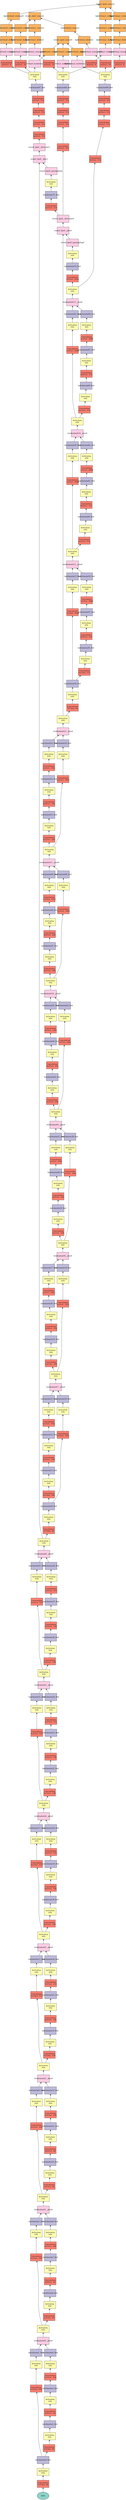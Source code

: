 digraph plot {
	data [label=data fillcolor="#8dd3c7" fixedsize=true height=0.8034 shape=oval style=filled width=1.3]
	conv0_fwd [label="Convolution\n7x7/2x2, 64" fillcolor="#fb8072" fixedsize=true height=0.8034 shape=box style=filled width=1.3]
	relu0_fwd [label="Activation\nrelu" fillcolor="#ffffb3" fixedsize=true height=0.8034 shape=box style=filled width=1.3]
	batchnorm0_fwd [label=batchnorm0_fwd fillcolor="#bebada" fixedsize=true height=0.8034 shape=box style=filled width=1.3]
	conv1_fwd [label="Convolution\n1x1/2x2, 256" fillcolor="#fb8072" fixedsize=true height=0.8034 shape=box style=filled width=1.3]
	relu1_fwd [label="Activation\nrelu" fillcolor="#ffffb3" fixedsize=true height=0.8034 shape=box style=filled width=1.3]
	batchnorm1_fwd [label=batchnorm1_fwd fillcolor="#bebada" fixedsize=true height=0.8034 shape=box style=filled width=1.3]
	conv2_fwd [label="Convolution\n1x1/2x2, 64" fillcolor="#fb8072" fixedsize=true height=0.8034 shape=box style=filled width=1.3]
	relu2_fwd [label="Activation\nrelu" fillcolor="#ffffb3" fixedsize=true height=0.8034 shape=box style=filled width=1.3]
	batchnorm2_fwd [label=batchnorm2_fwd fillcolor="#bebada" fixedsize=true height=0.8034 shape=box style=filled width=1.3]
	conv3_fwd [label="Convolution\n3x3/1x1, 64" fillcolor="#fb8072" fixedsize=true height=0.8034 shape=box style=filled width=1.3]
	relu3_fwd [label="Activation\nrelu" fillcolor="#ffffb3" fixedsize=true height=0.8034 shape=box style=filled width=1.3]
	batchnorm3_fwd [label=batchnorm3_fwd fillcolor="#bebada" fixedsize=true height=0.8034 shape=box style=filled width=1.3]
	conv4_fwd [label="Convolution\n1x1/1x1, 256" fillcolor="#fb8072" fixedsize=true height=0.8034 shape=box style=filled width=1.3]
	relu4_fwd [label="Activation\nrelu" fillcolor="#ffffb3" fixedsize=true height=0.8034 shape=box style=filled width=1.3]
	batchnorm4_fwd [label=batchnorm4_fwd fillcolor="#bebada" fixedsize=true height=0.8034 shape=box style=filled width=1.3]
	residualunit0__plus0 [label=residualunit0__plus0 fillcolor="#fccde5" fixedsize=true height=0.8034 shape=box style=filled width=1.3]
	relu5_fwd [label="Activation\nrelu" fillcolor="#ffffb3" fixedsize=true height=0.8034 shape=box style=filled width=1.3]
	conv5_fwd [label="Convolution\n1x1/1x1, 256" fillcolor="#fb8072" fixedsize=true height=0.8034 shape=box style=filled width=1.3]
	relu6_fwd [label="Activation\nrelu" fillcolor="#ffffb3" fixedsize=true height=0.8034 shape=box style=filled width=1.3]
	batchnorm5_fwd [label=batchnorm5_fwd fillcolor="#bebada" fixedsize=true height=0.8034 shape=box style=filled width=1.3]
	conv6_fwd [label="Convolution\n1x1/1x1, 64" fillcolor="#fb8072" fixedsize=true height=0.8034 shape=box style=filled width=1.3]
	relu7_fwd [label="Activation\nrelu" fillcolor="#ffffb3" fixedsize=true height=0.8034 shape=box style=filled width=1.3]
	batchnorm6_fwd [label=batchnorm6_fwd fillcolor="#bebada" fixedsize=true height=0.8034 shape=box style=filled width=1.3]
	conv7_fwd [label="Convolution\n3x3/1x1, 64" fillcolor="#fb8072" fixedsize=true height=0.8034 shape=box style=filled width=1.3]
	relu8_fwd [label="Activation\nrelu" fillcolor="#ffffb3" fixedsize=true height=0.8034 shape=box style=filled width=1.3]
	batchnorm7_fwd [label=batchnorm7_fwd fillcolor="#bebada" fixedsize=true height=0.8034 shape=box style=filled width=1.3]
	conv8_fwd [label="Convolution\n1x1/1x1, 256" fillcolor="#fb8072" fixedsize=true height=0.8034 shape=box style=filled width=1.3]
	relu9_fwd [label="Activation\nrelu" fillcolor="#ffffb3" fixedsize=true height=0.8034 shape=box style=filled width=1.3]
	batchnorm8_fwd [label=batchnorm8_fwd fillcolor="#bebada" fixedsize=true height=0.8034 shape=box style=filled width=1.3]
	residualunit1__plus0 [label=residualunit1__plus0 fillcolor="#fccde5" fixedsize=true height=0.8034 shape=box style=filled width=1.3]
	relu10_fwd [label="Activation\nrelu" fillcolor="#ffffb3" fixedsize=true height=0.8034 shape=box style=filled width=1.3]
	conv9_fwd [label="Convolution\n1x1/1x1, 256" fillcolor="#fb8072" fixedsize=true height=0.8034 shape=box style=filled width=1.3]
	relu11_fwd [label="Activation\nrelu" fillcolor="#ffffb3" fixedsize=true height=0.8034 shape=box style=filled width=1.3]
	batchnorm9_fwd [label=batchnorm9_fwd fillcolor="#bebada" fixedsize=true height=0.8034 shape=box style=filled width=1.3]
	conv10_fwd [label="Convolution\n1x1/1x1, 64" fillcolor="#fb8072" fixedsize=true height=0.8034 shape=box style=filled width=1.3]
	relu12_fwd [label="Activation\nrelu" fillcolor="#ffffb3" fixedsize=true height=0.8034 shape=box style=filled width=1.3]
	batchnorm10_fwd [label=batchnorm10_fwd fillcolor="#bebada" fixedsize=true height=0.8034 shape=box style=filled width=1.3]
	conv11_fwd [label="Convolution\n3x3/1x1, 64" fillcolor="#fb8072" fixedsize=true height=0.8034 shape=box style=filled width=1.3]
	relu13_fwd [label="Activation\nrelu" fillcolor="#ffffb3" fixedsize=true height=0.8034 shape=box style=filled width=1.3]
	batchnorm11_fwd [label=batchnorm11_fwd fillcolor="#bebada" fixedsize=true height=0.8034 shape=box style=filled width=1.3]
	conv12_fwd [label="Convolution\n1x1/1x1, 256" fillcolor="#fb8072" fixedsize=true height=0.8034 shape=box style=filled width=1.3]
	relu14_fwd [label="Activation\nrelu" fillcolor="#ffffb3" fixedsize=true height=0.8034 shape=box style=filled width=1.3]
	batchnorm12_fwd [label=batchnorm12_fwd fillcolor="#bebada" fixedsize=true height=0.8034 shape=box style=filled width=1.3]
	residualunit2__plus0 [label=residualunit2__plus0 fillcolor="#fccde5" fixedsize=true height=0.8034 shape=box style=filled width=1.3]
	relu15_fwd [label="Activation\nrelu" fillcolor="#ffffb3" fixedsize=true height=0.8034 shape=box style=filled width=1.3]
	conv13_fwd [label="Convolution\n1x1/2x2, 512" fillcolor="#fb8072" fixedsize=true height=0.8034 shape=box style=filled width=1.3]
	relu16_fwd [label="Activation\nrelu" fillcolor="#ffffb3" fixedsize=true height=0.8034 shape=box style=filled width=1.3]
	batchnorm13_fwd [label=batchnorm13_fwd fillcolor="#bebada" fixedsize=true height=0.8034 shape=box style=filled width=1.3]
	conv14_fwd [label="Convolution\n1x1/2x2, 128" fillcolor="#fb8072" fixedsize=true height=0.8034 shape=box style=filled width=1.3]
	relu17_fwd [label="Activation\nrelu" fillcolor="#ffffb3" fixedsize=true height=0.8034 shape=box style=filled width=1.3]
	batchnorm14_fwd [label=batchnorm14_fwd fillcolor="#bebada" fixedsize=true height=0.8034 shape=box style=filled width=1.3]
	conv15_fwd [label="Convolution\n3x3/1x1, 128" fillcolor="#fb8072" fixedsize=true height=0.8034 shape=box style=filled width=1.3]
	relu18_fwd [label="Activation\nrelu" fillcolor="#ffffb3" fixedsize=true height=0.8034 shape=box style=filled width=1.3]
	batchnorm15_fwd [label=batchnorm15_fwd fillcolor="#bebada" fixedsize=true height=0.8034 shape=box style=filled width=1.3]
	conv16_fwd [label="Convolution\n1x1/1x1, 512" fillcolor="#fb8072" fixedsize=true height=0.8034 shape=box style=filled width=1.3]
	relu19_fwd [label="Activation\nrelu" fillcolor="#ffffb3" fixedsize=true height=0.8034 shape=box style=filled width=1.3]
	batchnorm16_fwd [label=batchnorm16_fwd fillcolor="#bebada" fixedsize=true height=0.8034 shape=box style=filled width=1.3]
	residualunit3__plus0 [label=residualunit3__plus0 fillcolor="#fccde5" fixedsize=true height=0.8034 shape=box style=filled width=1.3]
	relu20_fwd [label="Activation\nrelu" fillcolor="#ffffb3" fixedsize=true height=0.8034 shape=box style=filled width=1.3]
	conv17_fwd [label="Convolution\n1x1/1x1, 512" fillcolor="#fb8072" fixedsize=true height=0.8034 shape=box style=filled width=1.3]
	relu21_fwd [label="Activation\nrelu" fillcolor="#ffffb3" fixedsize=true height=0.8034 shape=box style=filled width=1.3]
	batchnorm17_fwd [label=batchnorm17_fwd fillcolor="#bebada" fixedsize=true height=0.8034 shape=box style=filled width=1.3]
	conv18_fwd [label="Convolution\n1x1/1x1, 128" fillcolor="#fb8072" fixedsize=true height=0.8034 shape=box style=filled width=1.3]
	relu22_fwd [label="Activation\nrelu" fillcolor="#ffffb3" fixedsize=true height=0.8034 shape=box style=filled width=1.3]
	batchnorm18_fwd [label=batchnorm18_fwd fillcolor="#bebada" fixedsize=true height=0.8034 shape=box style=filled width=1.3]
	conv19_fwd [label="Convolution\n3x3/1x1, 128" fillcolor="#fb8072" fixedsize=true height=0.8034 shape=box style=filled width=1.3]
	relu23_fwd [label="Activation\nrelu" fillcolor="#ffffb3" fixedsize=true height=0.8034 shape=box style=filled width=1.3]
	batchnorm19_fwd [label=batchnorm19_fwd fillcolor="#bebada" fixedsize=true height=0.8034 shape=box style=filled width=1.3]
	conv20_fwd [label="Convolution\n1x1/1x1, 512" fillcolor="#fb8072" fixedsize=true height=0.8034 shape=box style=filled width=1.3]
	relu24_fwd [label="Activation\nrelu" fillcolor="#ffffb3" fixedsize=true height=0.8034 shape=box style=filled width=1.3]
	batchnorm20_fwd [label=batchnorm20_fwd fillcolor="#bebada" fixedsize=true height=0.8034 shape=box style=filled width=1.3]
	residualunit4__plus0 [label=residualunit4__plus0 fillcolor="#fccde5" fixedsize=true height=0.8034 shape=box style=filled width=1.3]
	relu25_fwd [label="Activation\nrelu" fillcolor="#ffffb3" fixedsize=true height=0.8034 shape=box style=filled width=1.3]
	conv21_fwd [label="Convolution\n1x1/1x1, 512" fillcolor="#fb8072" fixedsize=true height=0.8034 shape=box style=filled width=1.3]
	relu26_fwd [label="Activation\nrelu" fillcolor="#ffffb3" fixedsize=true height=0.8034 shape=box style=filled width=1.3]
	batchnorm21_fwd [label=batchnorm21_fwd fillcolor="#bebada" fixedsize=true height=0.8034 shape=box style=filled width=1.3]
	conv22_fwd [label="Convolution\n1x1/1x1, 128" fillcolor="#fb8072" fixedsize=true height=0.8034 shape=box style=filled width=1.3]
	relu27_fwd [label="Activation\nrelu" fillcolor="#ffffb3" fixedsize=true height=0.8034 shape=box style=filled width=1.3]
	batchnorm22_fwd [label=batchnorm22_fwd fillcolor="#bebada" fixedsize=true height=0.8034 shape=box style=filled width=1.3]
	conv23_fwd [label="Convolution\n3x3/1x1, 128" fillcolor="#fb8072" fixedsize=true height=0.8034 shape=box style=filled width=1.3]
	relu28_fwd [label="Activation\nrelu" fillcolor="#ffffb3" fixedsize=true height=0.8034 shape=box style=filled width=1.3]
	batchnorm23_fwd [label=batchnorm23_fwd fillcolor="#bebada" fixedsize=true height=0.8034 shape=box style=filled width=1.3]
	conv24_fwd [label="Convolution\n1x1/1x1, 512" fillcolor="#fb8072" fixedsize=true height=0.8034 shape=box style=filled width=1.3]
	relu29_fwd [label="Activation\nrelu" fillcolor="#ffffb3" fixedsize=true height=0.8034 shape=box style=filled width=1.3]
	batchnorm24_fwd [label=batchnorm24_fwd fillcolor="#bebada" fixedsize=true height=0.8034 shape=box style=filled width=1.3]
	residualunit5__plus0 [label=residualunit5__plus0 fillcolor="#fccde5" fixedsize=true height=0.8034 shape=box style=filled width=1.3]
	relu30_fwd [label="Activation\nrelu" fillcolor="#ffffb3" fixedsize=true height=0.8034 shape=box style=filled width=1.3]
	conv25_fwd [label="Convolution\n1x1/1x1, 512" fillcolor="#fb8072" fixedsize=true height=0.8034 shape=box style=filled width=1.3]
	relu31_fwd [label="Activation\nrelu" fillcolor="#ffffb3" fixedsize=true height=0.8034 shape=box style=filled width=1.3]
	batchnorm25_fwd [label=batchnorm25_fwd fillcolor="#bebada" fixedsize=true height=0.8034 shape=box style=filled width=1.3]
	conv26_fwd [label="Convolution\n1x1/1x1, 128" fillcolor="#fb8072" fixedsize=true height=0.8034 shape=box style=filled width=1.3]
	relu32_fwd [label="Activation\nrelu" fillcolor="#ffffb3" fixedsize=true height=0.8034 shape=box style=filled width=1.3]
	batchnorm26_fwd [label=batchnorm26_fwd fillcolor="#bebada" fixedsize=true height=0.8034 shape=box style=filled width=1.3]
	conv27_fwd [label="Convolution\n3x3/1x1, 128" fillcolor="#fb8072" fixedsize=true height=0.8034 shape=box style=filled width=1.3]
	relu33_fwd [label="Activation\nrelu" fillcolor="#ffffb3" fixedsize=true height=0.8034 shape=box style=filled width=1.3]
	batchnorm27_fwd [label=batchnorm27_fwd fillcolor="#bebada" fixedsize=true height=0.8034 shape=box style=filled width=1.3]
	conv28_fwd [label="Convolution\n1x1/1x1, 512" fillcolor="#fb8072" fixedsize=true height=0.8034 shape=box style=filled width=1.3]
	relu34_fwd [label="Activation\nrelu" fillcolor="#ffffb3" fixedsize=true height=0.8034 shape=box style=filled width=1.3]
	batchnorm28_fwd [label=batchnorm28_fwd fillcolor="#bebada" fixedsize=true height=0.8034 shape=box style=filled width=1.3]
	residualunit6__plus0 [label=residualunit6__plus0 fillcolor="#fccde5" fixedsize=true height=0.8034 shape=box style=filled width=1.3]
	relu35_fwd [label="Activation\nrelu" fillcolor="#ffffb3" fixedsize=true height=0.8034 shape=box style=filled width=1.3]
	conv29_fwd [label="Convolution\n7x7/2x2, 64" fillcolor="#fb8072" fixedsize=true height=0.8034 shape=box style=filled width=1.3]
	relu36_fwd [label="Activation\nrelu" fillcolor="#ffffb3" fixedsize=true height=0.8034 shape=box style=filled width=1.3]
	batchnorm29_fwd [label=batchnorm29_fwd fillcolor="#bebada" fixedsize=true height=0.8034 shape=box style=filled width=1.3]
	conv30_fwd [label="Convolution\n1x1/2x2, 1024" fillcolor="#fb8072" fixedsize=true height=0.8034 shape=box style=filled width=1.3]
	relu37_fwd [label="Activation\nrelu" fillcolor="#ffffb3" fixedsize=true height=0.8034 shape=box style=filled width=1.3]
	batchnorm30_fwd [label=batchnorm30_fwd fillcolor="#bebada" fixedsize=true height=0.8034 shape=box style=filled width=1.3]
	conv31_fwd [label="Convolution\n1x1/2x2, 256" fillcolor="#fb8072" fixedsize=true height=0.8034 shape=box style=filled width=1.3]
	relu38_fwd [label="Activation\nrelu" fillcolor="#ffffb3" fixedsize=true height=0.8034 shape=box style=filled width=1.3]
	batchnorm31_fwd [label=batchnorm31_fwd fillcolor="#bebada" fixedsize=true height=0.8034 shape=box style=filled width=1.3]
	conv32_fwd [label="Convolution\n3x3/1x1, 256" fillcolor="#fb8072" fixedsize=true height=0.8034 shape=box style=filled width=1.3]
	relu39_fwd [label="Activation\nrelu" fillcolor="#ffffb3" fixedsize=true height=0.8034 shape=box style=filled width=1.3]
	batchnorm32_fwd [label=batchnorm32_fwd fillcolor="#bebada" fixedsize=true height=0.8034 shape=box style=filled width=1.3]
	conv33_fwd [label="Convolution\n1x1/1x1, 1024" fillcolor="#fb8072" fixedsize=true height=0.8034 shape=box style=filled width=1.3]
	relu40_fwd [label="Activation\nrelu" fillcolor="#ffffb3" fixedsize=true height=0.8034 shape=box style=filled width=1.3]
	batchnorm33_fwd [label=batchnorm33_fwd fillcolor="#bebada" fixedsize=true height=0.8034 shape=box style=filled width=1.3]
	residualunit7__plus0 [label=residualunit7__plus0 fillcolor="#fccde5" fixedsize=true height=0.8034 shape=box style=filled width=1.3]
	relu41_fwd [label="Activation\nrelu" fillcolor="#ffffb3" fixedsize=true height=0.8034 shape=box style=filled width=1.3]
	conv34_fwd [label="Convolution\n1x1/1x1, 1024" fillcolor="#fb8072" fixedsize=true height=0.8034 shape=box style=filled width=1.3]
	relu42_fwd [label="Activation\nrelu" fillcolor="#ffffb3" fixedsize=true height=0.8034 shape=box style=filled width=1.3]
	batchnorm34_fwd [label=batchnorm34_fwd fillcolor="#bebada" fixedsize=true height=0.8034 shape=box style=filled width=1.3]
	conv35_fwd [label="Convolution\n1x1/1x1, 256" fillcolor="#fb8072" fixedsize=true height=0.8034 shape=box style=filled width=1.3]
	relu43_fwd [label="Activation\nrelu" fillcolor="#ffffb3" fixedsize=true height=0.8034 shape=box style=filled width=1.3]
	batchnorm35_fwd [label=batchnorm35_fwd fillcolor="#bebada" fixedsize=true height=0.8034 shape=box style=filled width=1.3]
	conv36_fwd [label="Convolution\n3x3/1x1, 256" fillcolor="#fb8072" fixedsize=true height=0.8034 shape=box style=filled width=1.3]
	relu44_fwd [label="Activation\nrelu" fillcolor="#ffffb3" fixedsize=true height=0.8034 shape=box style=filled width=1.3]
	batchnorm36_fwd [label=batchnorm36_fwd fillcolor="#bebada" fixedsize=true height=0.8034 shape=box style=filled width=1.3]
	conv37_fwd [label="Convolution\n1x1/1x1, 1024" fillcolor="#fb8072" fixedsize=true height=0.8034 shape=box style=filled width=1.3]
	relu45_fwd [label="Activation\nrelu" fillcolor="#ffffb3" fixedsize=true height=0.8034 shape=box style=filled width=1.3]
	batchnorm37_fwd [label=batchnorm37_fwd fillcolor="#bebada" fixedsize=true height=0.8034 shape=box style=filled width=1.3]
	residualunit8__plus0 [label=residualunit8__plus0 fillcolor="#fccde5" fixedsize=true height=0.8034 shape=box style=filled width=1.3]
	relu46_fwd [label="Activation\nrelu" fillcolor="#ffffb3" fixedsize=true height=0.8034 shape=box style=filled width=1.3]
	conv38_fwd [label="Convolution\n1x1/1x1, 1024" fillcolor="#fb8072" fixedsize=true height=0.8034 shape=box style=filled width=1.3]
	relu47_fwd [label="Activation\nrelu" fillcolor="#ffffb3" fixedsize=true height=0.8034 shape=box style=filled width=1.3]
	batchnorm38_fwd [label=batchnorm38_fwd fillcolor="#bebada" fixedsize=true height=0.8034 shape=box style=filled width=1.3]
	conv39_fwd [label="Convolution\n1x1/1x1, 256" fillcolor="#fb8072" fixedsize=true height=0.8034 shape=box style=filled width=1.3]
	relu48_fwd [label="Activation\nrelu" fillcolor="#ffffb3" fixedsize=true height=0.8034 shape=box style=filled width=1.3]
	batchnorm39_fwd [label=batchnorm39_fwd fillcolor="#bebada" fixedsize=true height=0.8034 shape=box style=filled width=1.3]
	conv40_fwd [label="Convolution\n3x3/1x1, 256" fillcolor="#fb8072" fixedsize=true height=0.8034 shape=box style=filled width=1.3]
	relu49_fwd [label="Activation\nrelu" fillcolor="#ffffb3" fixedsize=true height=0.8034 shape=box style=filled width=1.3]
	batchnorm40_fwd [label=batchnorm40_fwd fillcolor="#bebada" fixedsize=true height=0.8034 shape=box style=filled width=1.3]
	conv41_fwd [label="Convolution\n1x1/1x1, 1024" fillcolor="#fb8072" fixedsize=true height=0.8034 shape=box style=filled width=1.3]
	relu50_fwd [label="Activation\nrelu" fillcolor="#ffffb3" fixedsize=true height=0.8034 shape=box style=filled width=1.3]
	batchnorm41_fwd [label=batchnorm41_fwd fillcolor="#bebada" fixedsize=true height=0.8034 shape=box style=filled width=1.3]
	residualunit9__plus0 [label=residualunit9__plus0 fillcolor="#fccde5" fixedsize=true height=0.8034 shape=box style=filled width=1.3]
	relu51_fwd [label="Activation\nrelu" fillcolor="#ffffb3" fixedsize=true height=0.8034 shape=box style=filled width=1.3]
	conv42_fwd [label="Convolution\n1x1/1x1, 1024" fillcolor="#fb8072" fixedsize=true height=0.8034 shape=box style=filled width=1.3]
	relu52_fwd [label="Activation\nrelu" fillcolor="#ffffb3" fixedsize=true height=0.8034 shape=box style=filled width=1.3]
	batchnorm42_fwd [label=batchnorm42_fwd fillcolor="#bebada" fixedsize=true height=0.8034 shape=box style=filled width=1.3]
	conv43_fwd [label="Convolution\n1x1/1x1, 256" fillcolor="#fb8072" fixedsize=true height=0.8034 shape=box style=filled width=1.3]
	relu53_fwd [label="Activation\nrelu" fillcolor="#ffffb3" fixedsize=true height=0.8034 shape=box style=filled width=1.3]
	batchnorm43_fwd [label=batchnorm43_fwd fillcolor="#bebada" fixedsize=true height=0.8034 shape=box style=filled width=1.3]
	conv44_fwd [label="Convolution\n3x3/1x1, 256" fillcolor="#fb8072" fixedsize=true height=0.8034 shape=box style=filled width=1.3]
	relu54_fwd [label="Activation\nrelu" fillcolor="#ffffb3" fixedsize=true height=0.8034 shape=box style=filled width=1.3]
	batchnorm44_fwd [label=batchnorm44_fwd fillcolor="#bebada" fixedsize=true height=0.8034 shape=box style=filled width=1.3]
	conv45_fwd [label="Convolution\n1x1/1x1, 1024" fillcolor="#fb8072" fixedsize=true height=0.8034 shape=box style=filled width=1.3]
	relu55_fwd [label="Activation\nrelu" fillcolor="#ffffb3" fixedsize=true height=0.8034 shape=box style=filled width=1.3]
	batchnorm45_fwd [label=batchnorm45_fwd fillcolor="#bebada" fixedsize=true height=0.8034 shape=box style=filled width=1.3]
	residualunit10__plus0 [label=residualunit10__plus0 fillcolor="#fccde5" fixedsize=true height=0.8034 shape=box style=filled width=1.3]
	relu56_fwd [label="Activation\nrelu" fillcolor="#ffffb3" fixedsize=true height=0.8034 shape=box style=filled width=1.3]
	conv46_fwd [label="Convolution\n1x1/1x1, 1024" fillcolor="#fb8072" fixedsize=true height=0.8034 shape=box style=filled width=1.3]
	relu57_fwd [label="Activation\nrelu" fillcolor="#ffffb3" fixedsize=true height=0.8034 shape=box style=filled width=1.3]
	batchnorm46_fwd [label=batchnorm46_fwd fillcolor="#bebada" fixedsize=true height=0.8034 shape=box style=filled width=1.3]
	conv47_fwd [label="Convolution\n1x1/1x1, 256" fillcolor="#fb8072" fixedsize=true height=0.8034 shape=box style=filled width=1.3]
	relu58_fwd [label="Activation\nrelu" fillcolor="#ffffb3" fixedsize=true height=0.8034 shape=box style=filled width=1.3]
	batchnorm47_fwd [label=batchnorm47_fwd fillcolor="#bebada" fixedsize=true height=0.8034 shape=box style=filled width=1.3]
	conv48_fwd [label="Convolution\n3x3/1x1, 256" fillcolor="#fb8072" fixedsize=true height=0.8034 shape=box style=filled width=1.3]
	relu59_fwd [label="Activation\nrelu" fillcolor="#ffffb3" fixedsize=true height=0.8034 shape=box style=filled width=1.3]
	batchnorm48_fwd [label=batchnorm48_fwd fillcolor="#bebada" fixedsize=true height=0.8034 shape=box style=filled width=1.3]
	conv49_fwd [label="Convolution\n1x1/1x1, 1024" fillcolor="#fb8072" fixedsize=true height=0.8034 shape=box style=filled width=1.3]
	relu60_fwd [label="Activation\nrelu" fillcolor="#ffffb3" fixedsize=true height=0.8034 shape=box style=filled width=1.3]
	batchnorm49_fwd [label=batchnorm49_fwd fillcolor="#bebada" fixedsize=true height=0.8034 shape=box style=filled width=1.3]
	residualunit11__plus0 [label=residualunit11__plus0 fillcolor="#fccde5" fixedsize=true height=0.8034 shape=box style=filled width=1.3]
	relu61_fwd [label="Activation\nrelu" fillcolor="#ffffb3" fixedsize=true height=0.8034 shape=box style=filled width=1.3]
	conv50_fwd [label="Convolution\n1x1/1x1, 1024" fillcolor="#fb8072" fixedsize=true height=0.8034 shape=box style=filled width=1.3]
	relu62_fwd [label="Activation\nrelu" fillcolor="#ffffb3" fixedsize=true height=0.8034 shape=box style=filled width=1.3]
	batchnorm50_fwd [label=batchnorm50_fwd fillcolor="#bebada" fixedsize=true height=0.8034 shape=box style=filled width=1.3]
	conv51_fwd [label="Convolution\n1x1/1x1, 256" fillcolor="#fb8072" fixedsize=true height=0.8034 shape=box style=filled width=1.3]
	relu63_fwd [label="Activation\nrelu" fillcolor="#ffffb3" fixedsize=true height=0.8034 shape=box style=filled width=1.3]
	batchnorm51_fwd [label=batchnorm51_fwd fillcolor="#bebada" fixedsize=true height=0.8034 shape=box style=filled width=1.3]
	conv52_fwd [label="Convolution\n3x3/1x1, 256" fillcolor="#fb8072" fixedsize=true height=0.8034 shape=box style=filled width=1.3]
	relu64_fwd [label="Activation\nrelu" fillcolor="#ffffb3" fixedsize=true height=0.8034 shape=box style=filled width=1.3]
	batchnorm52_fwd [label=batchnorm52_fwd fillcolor="#bebada" fixedsize=true height=0.8034 shape=box style=filled width=1.3]
	conv53_fwd [label="Convolution\n1x1/1x1, 1024" fillcolor="#fb8072" fixedsize=true height=0.8034 shape=box style=filled width=1.3]
	relu65_fwd [label="Activation\nrelu" fillcolor="#ffffb3" fixedsize=true height=0.8034 shape=box style=filled width=1.3]
	batchnorm53_fwd [label=batchnorm53_fwd fillcolor="#bebada" fixedsize=true height=0.8034 shape=box style=filled width=1.3]
	residualunit12__plus0 [label=residualunit12__plus0 fillcolor="#fccde5" fixedsize=true height=0.8034 shape=box style=filled width=1.3]
	relu66_fwd [label="Activation\nrelu" fillcolor="#ffffb3" fixedsize=true height=0.8034 shape=box style=filled width=1.3]
	conv54_fwd [label="Convolution\n7x7/2x2, 64" fillcolor="#fb8072" fixedsize=true height=0.8034 shape=box style=filled width=1.3]
	relu67_fwd [label="Activation\nrelu" fillcolor="#ffffb3" fixedsize=true height=0.8034 shape=box style=filled width=1.3]
	batchnorm54_fwd [label=batchnorm54_fwd fillcolor="#bebada" fixedsize=true height=0.8034 shape=box style=filled width=1.3]
	conv55_fwd [label="Convolution\n1x1/2x2, 2048" fillcolor="#fb8072" fixedsize=true height=0.8034 shape=box style=filled width=1.3]
	relu68_fwd [label="Activation\nrelu" fillcolor="#ffffb3" fixedsize=true height=0.8034 shape=box style=filled width=1.3]
	batchnorm55_fwd [label=batchnorm55_fwd fillcolor="#bebada" fixedsize=true height=0.8034 shape=box style=filled width=1.3]
	conv56_fwd [label="Convolution\n1x1/2x2, 512" fillcolor="#fb8072" fixedsize=true height=0.8034 shape=box style=filled width=1.3]
	relu69_fwd [label="Activation\nrelu" fillcolor="#ffffb3" fixedsize=true height=0.8034 shape=box style=filled width=1.3]
	batchnorm56_fwd [label=batchnorm56_fwd fillcolor="#bebada" fixedsize=true height=0.8034 shape=box style=filled width=1.3]
	conv57_fwd [label="Convolution\n3x3/1x1, 512" fillcolor="#fb8072" fixedsize=true height=0.8034 shape=box style=filled width=1.3]
	relu70_fwd [label="Activation\nrelu" fillcolor="#ffffb3" fixedsize=true height=0.8034 shape=box style=filled width=1.3]
	batchnorm57_fwd [label=batchnorm57_fwd fillcolor="#bebada" fixedsize=true height=0.8034 shape=box style=filled width=1.3]
	conv58_fwd [label="Convolution\n1x1/1x1, 2048" fillcolor="#fb8072" fixedsize=true height=0.8034 shape=box style=filled width=1.3]
	relu71_fwd [label="Activation\nrelu" fillcolor="#ffffb3" fixedsize=true height=0.8034 shape=box style=filled width=1.3]
	batchnorm58_fwd [label=batchnorm58_fwd fillcolor="#bebada" fixedsize=true height=0.8034 shape=box style=filled width=1.3]
	residualunit13__plus0 [label=residualunit13__plus0 fillcolor="#fccde5" fixedsize=true height=0.8034 shape=box style=filled width=1.3]
	relu72_fwd [label="Activation\nrelu" fillcolor="#ffffb3" fixedsize=true height=0.8034 shape=box style=filled width=1.3]
	conv59_fwd [label="Convolution\n1x1/1x1, 2048" fillcolor="#fb8072" fixedsize=true height=0.8034 shape=box style=filled width=1.3]
	relu73_fwd [label="Activation\nrelu" fillcolor="#ffffb3" fixedsize=true height=0.8034 shape=box style=filled width=1.3]
	batchnorm59_fwd [label=batchnorm59_fwd fillcolor="#bebada" fixedsize=true height=0.8034 shape=box style=filled width=1.3]
	conv60_fwd [label="Convolution\n1x1/1x1, 512" fillcolor="#fb8072" fixedsize=true height=0.8034 shape=box style=filled width=1.3]
	relu74_fwd [label="Activation\nrelu" fillcolor="#ffffb3" fixedsize=true height=0.8034 shape=box style=filled width=1.3]
	batchnorm60_fwd [label=batchnorm60_fwd fillcolor="#bebada" fixedsize=true height=0.8034 shape=box style=filled width=1.3]
	conv61_fwd [label="Convolution\n3x3/1x1, 512" fillcolor="#fb8072" fixedsize=true height=0.8034 shape=box style=filled width=1.3]
	relu75_fwd [label="Activation\nrelu" fillcolor="#ffffb3" fixedsize=true height=0.8034 shape=box style=filled width=1.3]
	batchnorm61_fwd [label=batchnorm61_fwd fillcolor="#bebada" fixedsize=true height=0.8034 shape=box style=filled width=1.3]
	conv62_fwd [label="Convolution\n1x1/1x1, 2048" fillcolor="#fb8072" fixedsize=true height=0.8034 shape=box style=filled width=1.3]
	relu76_fwd [label="Activation\nrelu" fillcolor="#ffffb3" fixedsize=true height=0.8034 shape=box style=filled width=1.3]
	batchnorm62_fwd [label=batchnorm62_fwd fillcolor="#bebada" fixedsize=true height=0.8034 shape=box style=filled width=1.3]
	residualunit14__plus0 [label=residualunit14__plus0 fillcolor="#fccde5" fixedsize=true height=0.8034 shape=box style=filled width=1.3]
	relu77_fwd [label="Activation\nrelu" fillcolor="#ffffb3" fixedsize=true height=0.8034 shape=box style=filled width=1.3]
	conv63_fwd [label="Convolution\n1x1/1x1, 2048" fillcolor="#fb8072" fixedsize=true height=0.8034 shape=box style=filled width=1.3]
	relu78_fwd [label="Activation\nrelu" fillcolor="#ffffb3" fixedsize=true height=0.8034 shape=box style=filled width=1.3]
	batchnorm63_fwd [label=batchnorm63_fwd fillcolor="#bebada" fixedsize=true height=0.8034 shape=box style=filled width=1.3]
	conv64_fwd [label="Convolution\n1x1/1x1, 512" fillcolor="#fb8072" fixedsize=true height=0.8034 shape=box style=filled width=1.3]
	relu79_fwd [label="Activation\nrelu" fillcolor="#ffffb3" fixedsize=true height=0.8034 shape=box style=filled width=1.3]
	batchnorm64_fwd [label=batchnorm64_fwd fillcolor="#bebada" fixedsize=true height=0.8034 shape=box style=filled width=1.3]
	conv65_fwd [label="Convolution\n3x3/1x1, 512" fillcolor="#fb8072" fixedsize=true height=0.8034 shape=box style=filled width=1.3]
	relu80_fwd [label="Activation\nrelu" fillcolor="#ffffb3" fixedsize=true height=0.8034 shape=box style=filled width=1.3]
	batchnorm65_fwd [label=batchnorm65_fwd fillcolor="#bebada" fixedsize=true height=0.8034 shape=box style=filled width=1.3]
	conv66_fwd [label="Convolution\n1x1/1x1, 2048" fillcolor="#fb8072" fixedsize=true height=0.8034 shape=box style=filled width=1.3]
	relu81_fwd [label="Activation\nrelu" fillcolor="#ffffb3" fixedsize=true height=0.8034 shape=box style=filled width=1.3]
	batchnorm66_fwd [label=batchnorm66_fwd fillcolor="#bebada" fixedsize=true height=0.8034 shape=box style=filled width=1.3]
	residualunit15__plus0 [label=residualunit15__plus0 fillcolor="#fccde5" fixedsize=true height=0.8034 shape=box style=filled width=1.3]
	relu82_fwd [label="Activation\nrelu" fillcolor="#ffffb3" fixedsize=true height=0.8034 shape=box style=filled width=1.3]
	conv85_fwd [label="Convolution\n1x1/1x1, 1024" fillcolor="#fb8072" fixedsize=true height=0.8034 shape=box style=filled width=1.3]
	batchnorm70_fwd [label=batchnorm70_fwd fillcolor="#bebada" fixedsize=true height=0.8034 shape=box style=filled width=1.3]
	relu86_fwd [label="Activation\nrelu" fillcolor="#ffffb3" fixedsize=true height=0.8034 shape=box style=filled width=1.3]
	resnet_fpn0_upsampling0 [label=resnet_fpn0_upsampling0 fillcolor="#fccde5" fixedsize=true height=0.8034 shape=box style=filled width=1.3]
	resnet_fpn0__plus0 [label=resnet_fpn0__plus0 fillcolor="#fccde5" fixedsize=true height=0.8034 shape=box style=filled width=1.3]
	resnet_fpn0__divscalar0 [label=resnet_fpn0__divscalar0 fillcolor="#fccde5" fixedsize=true height=0.8034 shape=box style=filled width=1.3]
	conv86_fwd [label="Convolution\n1x1/1x1, 512" fillcolor="#fb8072" fixedsize=true height=0.8034 shape=box style=filled width=1.3]
	batchnorm71_fwd [label=batchnorm71_fwd fillcolor="#bebada" fixedsize=true height=0.8034 shape=box style=filled width=1.3]
	relu87_fwd [label="Activation\nrelu" fillcolor="#ffffb3" fixedsize=true height=0.8034 shape=box style=filled width=1.3]
	resnet_fpn0_upsampling1 [label=resnet_fpn0_upsampling1 fillcolor="#fccde5" fixedsize=true height=0.8034 shape=box style=filled width=1.3]
	resnet_fpn0__plus1 [label=resnet_fpn0__plus1 fillcolor="#fccde5" fixedsize=true height=0.8034 shape=box style=filled width=1.3]
	resnet_fpn0__divscalar1 [label=resnet_fpn0__divscalar1 fillcolor="#fccde5" fixedsize=true height=0.8034 shape=box style=filled width=1.3]
	conv67_fwd [label="Convolution\n3x3/1x1, 512" fillcolor="#fb8072" fixedsize=true height=0.8034 shape=box style=filled width=1.3]
	conv68_fwd [label="Convolution\n1x1/1x1, 512" fillcolor="#fb8072" fixedsize=true height=0.8034 shape=box style=filled width=1.3]
	conv69_fwd [label="Convolution\n3x3/1x1, 512" fillcolor="#fb8072" fixedsize=true height=0.8034 shape=box style=filled width=1.3]
	conv70_fwd [label="Convolution\n1x1/1x1, 512" fillcolor="#fb8072" fixedsize=true height=0.8034 shape=box style=filled width=1.3]
	batchnorm67_fwd [label=batchnorm67_fwd fillcolor="#bebada" fixedsize=true height=0.8034 shape=box style=filled width=1.3]
	relu83_fwd [label="Activation\nrelu" fillcolor="#ffffb3" fixedsize=true height=0.8034 shape=box style=filled width=1.3]
	lightretina0_multiboxprior0 [label=lightretina0_multiboxprior0 fillcolor="#fccde5" fixedsize=true height=0.8034 shape=box style=filled width=1.3]
	lightretina0_concat0 [label=lightretina0_concat0 fillcolor="#fdb462" fixedsize=true height=0.8034 shape=box style=filled width=1.3]
	conv73_fwd [label="Convolution\n3x3/1x1, 512" fillcolor="#fb8072" fixedsize=true height=0.8034 shape=box style=filled width=1.3]
	conv74_fwd [label="Convolution\n1x1/1x1, 512" fillcolor="#fb8072" fixedsize=true height=0.8034 shape=box style=filled width=1.3]
	conv75_fwd [label="Convolution\n3x3/1x1, 512" fillcolor="#fb8072" fixedsize=true height=0.8034 shape=box style=filled width=1.3]
	conv76_fwd [label="Convolution\n1x1/1x1, 512" fillcolor="#fb8072" fixedsize=true height=0.8034 shape=box style=filled width=1.3]
	batchnorm68_fwd [label=batchnorm68_fwd fillcolor="#bebada" fixedsize=true height=0.8034 shape=box style=filled width=1.3]
	relu84_fwd [label="Activation\nrelu" fillcolor="#ffffb3" fixedsize=true height=0.8034 shape=box style=filled width=1.3]
	lightretina1_multiboxprior0 [label=lightretina1_multiboxprior0 fillcolor="#fccde5" fixedsize=true height=0.8034 shape=box style=filled width=1.3]
	lightretina1_concat0 [label=lightretina1_concat0 fillcolor="#fdb462" fixedsize=true height=0.8034 shape=box style=filled width=1.3]
	conv79_fwd [label="Convolution\n3x3/1x1, 512" fillcolor="#fb8072" fixedsize=true height=0.8034 shape=box style=filled width=1.3]
	conv80_fwd [label="Convolution\n1x1/1x1, 512" fillcolor="#fb8072" fixedsize=true height=0.8034 shape=box style=filled width=1.3]
	conv81_fwd [label="Convolution\n3x3/1x1, 512" fillcolor="#fb8072" fixedsize=true height=0.8034 shape=box style=filled width=1.3]
	conv82_fwd [label="Convolution\n1x1/1x1, 512" fillcolor="#fb8072" fixedsize=true height=0.8034 shape=box style=filled width=1.3]
	batchnorm69_fwd [label=batchnorm69_fwd fillcolor="#bebada" fixedsize=true height=0.8034 shape=box style=filled width=1.3]
	relu85_fwd [label="Activation\nrelu" fillcolor="#ffffb3" fixedsize=true height=0.8034 shape=box style=filled width=1.3]
	lightretina2_multiboxprior0 [label=lightretina2_multiboxprior0 fillcolor="#fccde5" fixedsize=true height=0.8034 shape=box style=filled width=1.3]
	lightretina2_concat0 [label=lightretina2_concat0 fillcolor="#fdb462" fixedsize=true height=0.8034 shape=box style=filled width=1.3]
	resnet_fpn0_concat0 [label=resnet_fpn0_concat0 fillcolor="#fdb462" fixedsize=true height=0.8034 shape=box style=filled width=1.3]
	conv71_fwd [label="Convolution\n3x3/1x1, 8" fillcolor="#fb8072" fixedsize=true height=0.8034 shape=box style=filled width=1.3]
	lightretina0_transpose0 [label=lightretina0_transpose0 fillcolor="#fccde5" fixedsize=true height=0.8034 shape=box style=filled width=1.3]
	lightretina0_flatten0 [label=lightretina0_flatten0 fillcolor="#fdb462" fixedsize=true height=0.8034 shape=box style=filled width=1.3]
	lightretina0_concat1 [label=lightretina0_concat1 fillcolor="#fdb462" fixedsize=true height=0.8034 shape=box style=filled width=1.3]
	lightretina0_reshape0 [label=lightretina0_reshape0 fillcolor="#fdb462" fixedsize=true height=0.8034 shape=box style=filled width=1.3]
	conv77_fwd [label="Convolution\n3x3/1x1, 8" fillcolor="#fb8072" fixedsize=true height=0.8034 shape=box style=filled width=1.3]
	lightretina1_transpose0 [label=lightretina1_transpose0 fillcolor="#fccde5" fixedsize=true height=0.8034 shape=box style=filled width=1.3]
	lightretina1_flatten0 [label=lightretina1_flatten0 fillcolor="#fdb462" fixedsize=true height=0.8034 shape=box style=filled width=1.3]
	lightretina1_concat1 [label=lightretina1_concat1 fillcolor="#fdb462" fixedsize=true height=0.8034 shape=box style=filled width=1.3]
	lightretina1_reshape0 [label=lightretina1_reshape0 fillcolor="#fdb462" fixedsize=true height=0.8034 shape=box style=filled width=1.3]
	conv83_fwd [label="Convolution\n3x3/1x1, 8" fillcolor="#fb8072" fixedsize=true height=0.8034 shape=box style=filled width=1.3]
	lightretina2_transpose0 [label=lightretina2_transpose0 fillcolor="#fccde5" fixedsize=true height=0.8034 shape=box style=filled width=1.3]
	lightretina2_flatten0 [label=lightretina2_flatten0 fillcolor="#fdb462" fixedsize=true height=0.8034 shape=box style=filled width=1.3]
	lightretina2_concat1 [label=lightretina2_concat1 fillcolor="#fdb462" fixedsize=true height=0.8034 shape=box style=filled width=1.3]
	lightretina2_reshape0 [label=lightretina2_reshape0 fillcolor="#fdb462" fixedsize=true height=0.8034 shape=box style=filled width=1.3]
	resnet_fpn0_concat1 [label=resnet_fpn0_concat1 fillcolor="#fdb462" fixedsize=true height=0.8034 shape=box style=filled width=1.3]
	conv72_fwd [label="Convolution\n3x3/1x1, 16" fillcolor="#fb8072" fixedsize=true height=0.8034 shape=box style=filled width=1.3]
	lightretina0_transpose1 [label=lightretina0_transpose1 fillcolor="#fccde5" fixedsize=true height=0.8034 shape=box style=filled width=1.3]
	lightretina0_flatten1 [label=lightretina0_flatten1 fillcolor="#fdb462" fixedsize=true height=0.8034 shape=box style=filled width=1.3]
	lightretina0_concat2 [label=lightretina0_concat2 fillcolor="#fdb462" fixedsize=true height=0.8034 shape=box style=filled width=1.3]
	conv78_fwd [label="Convolution\n3x3/1x1, 16" fillcolor="#fb8072" fixedsize=true height=0.8034 shape=box style=filled width=1.3]
	lightretina1_transpose1 [label=lightretina1_transpose1 fillcolor="#fccde5" fixedsize=true height=0.8034 shape=box style=filled width=1.3]
	lightretina1_flatten1 [label=lightretina1_flatten1 fillcolor="#fdb462" fixedsize=true height=0.8034 shape=box style=filled width=1.3]
	lightretina1_concat2 [label=lightretina1_concat2 fillcolor="#fdb462" fixedsize=true height=0.8034 shape=box style=filled width=1.3]
	conv84_fwd [label="Convolution\n3x3/1x1, 16" fillcolor="#fb8072" fixedsize=true height=0.8034 shape=box style=filled width=1.3]
	lightretina2_transpose1 [label=lightretina2_transpose1 fillcolor="#fccde5" fixedsize=true height=0.8034 shape=box style=filled width=1.3]
	lightretina2_flatten1 [label=lightretina2_flatten1 fillcolor="#fdb462" fixedsize=true height=0.8034 shape=box style=filled width=1.3]
	lightretina2_concat2 [label=lightretina2_concat2 fillcolor="#fdb462" fixedsize=true height=0.8034 shape=box style=filled width=1.3]
	resnet_fpn0_concat2 [label=resnet_fpn0_concat2 fillcolor="#fdb462" fixedsize=true height=0.8034 shape=box style=filled width=1.3]
	conv0_fwd -> data [arrowtail=open dir=back]
	relu0_fwd -> conv0_fwd [arrowtail=open dir=back]
	batchnorm0_fwd -> relu0_fwd [arrowtail=open dir=back]
	conv1_fwd -> batchnorm0_fwd [arrowtail=open dir=back]
	relu1_fwd -> conv1_fwd [arrowtail=open dir=back]
	batchnorm1_fwd -> relu1_fwd [arrowtail=open dir=back]
	conv2_fwd -> batchnorm0_fwd [arrowtail=open dir=back]
	relu2_fwd -> conv2_fwd [arrowtail=open dir=back]
	batchnorm2_fwd -> relu2_fwd [arrowtail=open dir=back]
	conv3_fwd -> batchnorm2_fwd [arrowtail=open dir=back]
	relu3_fwd -> conv3_fwd [arrowtail=open dir=back]
	batchnorm3_fwd -> relu3_fwd [arrowtail=open dir=back]
	conv4_fwd -> batchnorm3_fwd [arrowtail=open dir=back]
	relu4_fwd -> conv4_fwd [arrowtail=open dir=back]
	batchnorm4_fwd -> relu4_fwd [arrowtail=open dir=back]
	residualunit0__plus0 -> batchnorm1_fwd [arrowtail=open dir=back]
	residualunit0__plus0 -> batchnorm4_fwd [arrowtail=open dir=back]
	relu5_fwd -> residualunit0__plus0 [arrowtail=open dir=back]
	conv5_fwd -> relu5_fwd [arrowtail=open dir=back]
	relu6_fwd -> conv5_fwd [arrowtail=open dir=back]
	batchnorm5_fwd -> relu6_fwd [arrowtail=open dir=back]
	conv6_fwd -> relu5_fwd [arrowtail=open dir=back]
	relu7_fwd -> conv6_fwd [arrowtail=open dir=back]
	batchnorm6_fwd -> relu7_fwd [arrowtail=open dir=back]
	conv7_fwd -> batchnorm6_fwd [arrowtail=open dir=back]
	relu8_fwd -> conv7_fwd [arrowtail=open dir=back]
	batchnorm7_fwd -> relu8_fwd [arrowtail=open dir=back]
	conv8_fwd -> batchnorm7_fwd [arrowtail=open dir=back]
	relu9_fwd -> conv8_fwd [arrowtail=open dir=back]
	batchnorm8_fwd -> relu9_fwd [arrowtail=open dir=back]
	residualunit1__plus0 -> batchnorm5_fwd [arrowtail=open dir=back]
	residualunit1__plus0 -> batchnorm8_fwd [arrowtail=open dir=back]
	relu10_fwd -> residualunit1__plus0 [arrowtail=open dir=back]
	conv9_fwd -> relu10_fwd [arrowtail=open dir=back]
	relu11_fwd -> conv9_fwd [arrowtail=open dir=back]
	batchnorm9_fwd -> relu11_fwd [arrowtail=open dir=back]
	conv10_fwd -> relu10_fwd [arrowtail=open dir=back]
	relu12_fwd -> conv10_fwd [arrowtail=open dir=back]
	batchnorm10_fwd -> relu12_fwd [arrowtail=open dir=back]
	conv11_fwd -> batchnorm10_fwd [arrowtail=open dir=back]
	relu13_fwd -> conv11_fwd [arrowtail=open dir=back]
	batchnorm11_fwd -> relu13_fwd [arrowtail=open dir=back]
	conv12_fwd -> batchnorm11_fwd [arrowtail=open dir=back]
	relu14_fwd -> conv12_fwd [arrowtail=open dir=back]
	batchnorm12_fwd -> relu14_fwd [arrowtail=open dir=back]
	residualunit2__plus0 -> batchnorm9_fwd [arrowtail=open dir=back]
	residualunit2__plus0 -> batchnorm12_fwd [arrowtail=open dir=back]
	relu15_fwd -> residualunit2__plus0 [arrowtail=open dir=back]
	conv13_fwd -> relu15_fwd [arrowtail=open dir=back]
	relu16_fwd -> conv13_fwd [arrowtail=open dir=back]
	batchnorm13_fwd -> relu16_fwd [arrowtail=open dir=back]
	conv14_fwd -> relu15_fwd [arrowtail=open dir=back]
	relu17_fwd -> conv14_fwd [arrowtail=open dir=back]
	batchnorm14_fwd -> relu17_fwd [arrowtail=open dir=back]
	conv15_fwd -> batchnorm14_fwd [arrowtail=open dir=back]
	relu18_fwd -> conv15_fwd [arrowtail=open dir=back]
	batchnorm15_fwd -> relu18_fwd [arrowtail=open dir=back]
	conv16_fwd -> batchnorm15_fwd [arrowtail=open dir=back]
	relu19_fwd -> conv16_fwd [arrowtail=open dir=back]
	batchnorm16_fwd -> relu19_fwd [arrowtail=open dir=back]
	residualunit3__plus0 -> batchnorm13_fwd [arrowtail=open dir=back]
	residualunit3__plus0 -> batchnorm16_fwd [arrowtail=open dir=back]
	relu20_fwd -> residualunit3__plus0 [arrowtail=open dir=back]
	conv17_fwd -> relu20_fwd [arrowtail=open dir=back]
	relu21_fwd -> conv17_fwd [arrowtail=open dir=back]
	batchnorm17_fwd -> relu21_fwd [arrowtail=open dir=back]
	conv18_fwd -> relu20_fwd [arrowtail=open dir=back]
	relu22_fwd -> conv18_fwd [arrowtail=open dir=back]
	batchnorm18_fwd -> relu22_fwd [arrowtail=open dir=back]
	conv19_fwd -> batchnorm18_fwd [arrowtail=open dir=back]
	relu23_fwd -> conv19_fwd [arrowtail=open dir=back]
	batchnorm19_fwd -> relu23_fwd [arrowtail=open dir=back]
	conv20_fwd -> batchnorm19_fwd [arrowtail=open dir=back]
	relu24_fwd -> conv20_fwd [arrowtail=open dir=back]
	batchnorm20_fwd -> relu24_fwd [arrowtail=open dir=back]
	residualunit4__plus0 -> batchnorm17_fwd [arrowtail=open dir=back]
	residualunit4__plus0 -> batchnorm20_fwd [arrowtail=open dir=back]
	relu25_fwd -> residualunit4__plus0 [arrowtail=open dir=back]
	conv21_fwd -> relu25_fwd [arrowtail=open dir=back]
	relu26_fwd -> conv21_fwd [arrowtail=open dir=back]
	batchnorm21_fwd -> relu26_fwd [arrowtail=open dir=back]
	conv22_fwd -> relu25_fwd [arrowtail=open dir=back]
	relu27_fwd -> conv22_fwd [arrowtail=open dir=back]
	batchnorm22_fwd -> relu27_fwd [arrowtail=open dir=back]
	conv23_fwd -> batchnorm22_fwd [arrowtail=open dir=back]
	relu28_fwd -> conv23_fwd [arrowtail=open dir=back]
	batchnorm23_fwd -> relu28_fwd [arrowtail=open dir=back]
	conv24_fwd -> batchnorm23_fwd [arrowtail=open dir=back]
	relu29_fwd -> conv24_fwd [arrowtail=open dir=back]
	batchnorm24_fwd -> relu29_fwd [arrowtail=open dir=back]
	residualunit5__plus0 -> batchnorm21_fwd [arrowtail=open dir=back]
	residualunit5__plus0 -> batchnorm24_fwd [arrowtail=open dir=back]
	relu30_fwd -> residualunit5__plus0 [arrowtail=open dir=back]
	conv25_fwd -> relu30_fwd [arrowtail=open dir=back]
	relu31_fwd -> conv25_fwd [arrowtail=open dir=back]
	batchnorm25_fwd -> relu31_fwd [arrowtail=open dir=back]
	conv26_fwd -> relu30_fwd [arrowtail=open dir=back]
	relu32_fwd -> conv26_fwd [arrowtail=open dir=back]
	batchnorm26_fwd -> relu32_fwd [arrowtail=open dir=back]
	conv27_fwd -> batchnorm26_fwd [arrowtail=open dir=back]
	relu33_fwd -> conv27_fwd [arrowtail=open dir=back]
	batchnorm27_fwd -> relu33_fwd [arrowtail=open dir=back]
	conv28_fwd -> batchnorm27_fwd [arrowtail=open dir=back]
	relu34_fwd -> conv28_fwd [arrowtail=open dir=back]
	batchnorm28_fwd -> relu34_fwd [arrowtail=open dir=back]
	residualunit6__plus0 -> batchnorm25_fwd [arrowtail=open dir=back]
	residualunit6__plus0 -> batchnorm28_fwd [arrowtail=open dir=back]
	relu35_fwd -> residualunit6__plus0 [arrowtail=open dir=back]
	conv29_fwd -> relu35_fwd [arrowtail=open dir=back]
	relu36_fwd -> conv29_fwd [arrowtail=open dir=back]
	batchnorm29_fwd -> relu36_fwd [arrowtail=open dir=back]
	conv30_fwd -> batchnorm29_fwd [arrowtail=open dir=back]
	relu37_fwd -> conv30_fwd [arrowtail=open dir=back]
	batchnorm30_fwd -> relu37_fwd [arrowtail=open dir=back]
	conv31_fwd -> batchnorm29_fwd [arrowtail=open dir=back]
	relu38_fwd -> conv31_fwd [arrowtail=open dir=back]
	batchnorm31_fwd -> relu38_fwd [arrowtail=open dir=back]
	conv32_fwd -> batchnorm31_fwd [arrowtail=open dir=back]
	relu39_fwd -> conv32_fwd [arrowtail=open dir=back]
	batchnorm32_fwd -> relu39_fwd [arrowtail=open dir=back]
	conv33_fwd -> batchnorm32_fwd [arrowtail=open dir=back]
	relu40_fwd -> conv33_fwd [arrowtail=open dir=back]
	batchnorm33_fwd -> relu40_fwd [arrowtail=open dir=back]
	residualunit7__plus0 -> batchnorm30_fwd [arrowtail=open dir=back]
	residualunit7__plus0 -> batchnorm33_fwd [arrowtail=open dir=back]
	relu41_fwd -> residualunit7__plus0 [arrowtail=open dir=back]
	conv34_fwd -> relu41_fwd [arrowtail=open dir=back]
	relu42_fwd -> conv34_fwd [arrowtail=open dir=back]
	batchnorm34_fwd -> relu42_fwd [arrowtail=open dir=back]
	conv35_fwd -> relu41_fwd [arrowtail=open dir=back]
	relu43_fwd -> conv35_fwd [arrowtail=open dir=back]
	batchnorm35_fwd -> relu43_fwd [arrowtail=open dir=back]
	conv36_fwd -> batchnorm35_fwd [arrowtail=open dir=back]
	relu44_fwd -> conv36_fwd [arrowtail=open dir=back]
	batchnorm36_fwd -> relu44_fwd [arrowtail=open dir=back]
	conv37_fwd -> batchnorm36_fwd [arrowtail=open dir=back]
	relu45_fwd -> conv37_fwd [arrowtail=open dir=back]
	batchnorm37_fwd -> relu45_fwd [arrowtail=open dir=back]
	residualunit8__plus0 -> batchnorm34_fwd [arrowtail=open dir=back]
	residualunit8__plus0 -> batchnorm37_fwd [arrowtail=open dir=back]
	relu46_fwd -> residualunit8__plus0 [arrowtail=open dir=back]
	conv38_fwd -> relu46_fwd [arrowtail=open dir=back]
	relu47_fwd -> conv38_fwd [arrowtail=open dir=back]
	batchnorm38_fwd -> relu47_fwd [arrowtail=open dir=back]
	conv39_fwd -> relu46_fwd [arrowtail=open dir=back]
	relu48_fwd -> conv39_fwd [arrowtail=open dir=back]
	batchnorm39_fwd -> relu48_fwd [arrowtail=open dir=back]
	conv40_fwd -> batchnorm39_fwd [arrowtail=open dir=back]
	relu49_fwd -> conv40_fwd [arrowtail=open dir=back]
	batchnorm40_fwd -> relu49_fwd [arrowtail=open dir=back]
	conv41_fwd -> batchnorm40_fwd [arrowtail=open dir=back]
	relu50_fwd -> conv41_fwd [arrowtail=open dir=back]
	batchnorm41_fwd -> relu50_fwd [arrowtail=open dir=back]
	residualunit9__plus0 -> batchnorm38_fwd [arrowtail=open dir=back]
	residualunit9__plus0 -> batchnorm41_fwd [arrowtail=open dir=back]
	relu51_fwd -> residualunit9__plus0 [arrowtail=open dir=back]
	conv42_fwd -> relu51_fwd [arrowtail=open dir=back]
	relu52_fwd -> conv42_fwd [arrowtail=open dir=back]
	batchnorm42_fwd -> relu52_fwd [arrowtail=open dir=back]
	conv43_fwd -> relu51_fwd [arrowtail=open dir=back]
	relu53_fwd -> conv43_fwd [arrowtail=open dir=back]
	batchnorm43_fwd -> relu53_fwd [arrowtail=open dir=back]
	conv44_fwd -> batchnorm43_fwd [arrowtail=open dir=back]
	relu54_fwd -> conv44_fwd [arrowtail=open dir=back]
	batchnorm44_fwd -> relu54_fwd [arrowtail=open dir=back]
	conv45_fwd -> batchnorm44_fwd [arrowtail=open dir=back]
	relu55_fwd -> conv45_fwd [arrowtail=open dir=back]
	batchnorm45_fwd -> relu55_fwd [arrowtail=open dir=back]
	residualunit10__plus0 -> batchnorm42_fwd [arrowtail=open dir=back]
	residualunit10__plus0 -> batchnorm45_fwd [arrowtail=open dir=back]
	relu56_fwd -> residualunit10__plus0 [arrowtail=open dir=back]
	conv46_fwd -> relu56_fwd [arrowtail=open dir=back]
	relu57_fwd -> conv46_fwd [arrowtail=open dir=back]
	batchnorm46_fwd -> relu57_fwd [arrowtail=open dir=back]
	conv47_fwd -> relu56_fwd [arrowtail=open dir=back]
	relu58_fwd -> conv47_fwd [arrowtail=open dir=back]
	batchnorm47_fwd -> relu58_fwd [arrowtail=open dir=back]
	conv48_fwd -> batchnorm47_fwd [arrowtail=open dir=back]
	relu59_fwd -> conv48_fwd [arrowtail=open dir=back]
	batchnorm48_fwd -> relu59_fwd [arrowtail=open dir=back]
	conv49_fwd -> batchnorm48_fwd [arrowtail=open dir=back]
	relu60_fwd -> conv49_fwd [arrowtail=open dir=back]
	batchnorm49_fwd -> relu60_fwd [arrowtail=open dir=back]
	residualunit11__plus0 -> batchnorm46_fwd [arrowtail=open dir=back]
	residualunit11__plus0 -> batchnorm49_fwd [arrowtail=open dir=back]
	relu61_fwd -> residualunit11__plus0 [arrowtail=open dir=back]
	conv50_fwd -> relu61_fwd [arrowtail=open dir=back]
	relu62_fwd -> conv50_fwd [arrowtail=open dir=back]
	batchnorm50_fwd -> relu62_fwd [arrowtail=open dir=back]
	conv51_fwd -> relu61_fwd [arrowtail=open dir=back]
	relu63_fwd -> conv51_fwd [arrowtail=open dir=back]
	batchnorm51_fwd -> relu63_fwd [arrowtail=open dir=back]
	conv52_fwd -> batchnorm51_fwd [arrowtail=open dir=back]
	relu64_fwd -> conv52_fwd [arrowtail=open dir=back]
	batchnorm52_fwd -> relu64_fwd [arrowtail=open dir=back]
	conv53_fwd -> batchnorm52_fwd [arrowtail=open dir=back]
	relu65_fwd -> conv53_fwd [arrowtail=open dir=back]
	batchnorm53_fwd -> relu65_fwd [arrowtail=open dir=back]
	residualunit12__plus0 -> batchnorm50_fwd [arrowtail=open dir=back]
	residualunit12__plus0 -> batchnorm53_fwd [arrowtail=open dir=back]
	relu66_fwd -> residualunit12__plus0 [arrowtail=open dir=back]
	conv54_fwd -> relu66_fwd [arrowtail=open dir=back]
	relu67_fwd -> conv54_fwd [arrowtail=open dir=back]
	batchnorm54_fwd -> relu67_fwd [arrowtail=open dir=back]
	conv55_fwd -> batchnorm54_fwd [arrowtail=open dir=back]
	relu68_fwd -> conv55_fwd [arrowtail=open dir=back]
	batchnorm55_fwd -> relu68_fwd [arrowtail=open dir=back]
	conv56_fwd -> batchnorm54_fwd [arrowtail=open dir=back]
	relu69_fwd -> conv56_fwd [arrowtail=open dir=back]
	batchnorm56_fwd -> relu69_fwd [arrowtail=open dir=back]
	conv57_fwd -> batchnorm56_fwd [arrowtail=open dir=back]
	relu70_fwd -> conv57_fwd [arrowtail=open dir=back]
	batchnorm57_fwd -> relu70_fwd [arrowtail=open dir=back]
	conv58_fwd -> batchnorm57_fwd [arrowtail=open dir=back]
	relu71_fwd -> conv58_fwd [arrowtail=open dir=back]
	batchnorm58_fwd -> relu71_fwd [arrowtail=open dir=back]
	residualunit13__plus0 -> batchnorm55_fwd [arrowtail=open dir=back]
	residualunit13__plus0 -> batchnorm58_fwd [arrowtail=open dir=back]
	relu72_fwd -> residualunit13__plus0 [arrowtail=open dir=back]
	conv59_fwd -> relu72_fwd [arrowtail=open dir=back]
	relu73_fwd -> conv59_fwd [arrowtail=open dir=back]
	batchnorm59_fwd -> relu73_fwd [arrowtail=open dir=back]
	conv60_fwd -> relu72_fwd [arrowtail=open dir=back]
	relu74_fwd -> conv60_fwd [arrowtail=open dir=back]
	batchnorm60_fwd -> relu74_fwd [arrowtail=open dir=back]
	conv61_fwd -> batchnorm60_fwd [arrowtail=open dir=back]
	relu75_fwd -> conv61_fwd [arrowtail=open dir=back]
	batchnorm61_fwd -> relu75_fwd [arrowtail=open dir=back]
	conv62_fwd -> batchnorm61_fwd [arrowtail=open dir=back]
	relu76_fwd -> conv62_fwd [arrowtail=open dir=back]
	batchnorm62_fwd -> relu76_fwd [arrowtail=open dir=back]
	residualunit14__plus0 -> batchnorm59_fwd [arrowtail=open dir=back]
	residualunit14__plus0 -> batchnorm62_fwd [arrowtail=open dir=back]
	relu77_fwd -> residualunit14__plus0 [arrowtail=open dir=back]
	conv63_fwd -> relu77_fwd [arrowtail=open dir=back]
	relu78_fwd -> conv63_fwd [arrowtail=open dir=back]
	batchnorm63_fwd -> relu78_fwd [arrowtail=open dir=back]
	conv64_fwd -> relu77_fwd [arrowtail=open dir=back]
	relu79_fwd -> conv64_fwd [arrowtail=open dir=back]
	batchnorm64_fwd -> relu79_fwd [arrowtail=open dir=back]
	conv65_fwd -> batchnorm64_fwd [arrowtail=open dir=back]
	relu80_fwd -> conv65_fwd [arrowtail=open dir=back]
	batchnorm65_fwd -> relu80_fwd [arrowtail=open dir=back]
	conv66_fwd -> batchnorm65_fwd [arrowtail=open dir=back]
	relu81_fwd -> conv66_fwd [arrowtail=open dir=back]
	batchnorm66_fwd -> relu81_fwd [arrowtail=open dir=back]
	residualunit15__plus0 -> batchnorm63_fwd [arrowtail=open dir=back]
	residualunit15__plus0 -> batchnorm66_fwd [arrowtail=open dir=back]
	relu82_fwd -> residualunit15__plus0 [arrowtail=open dir=back]
	conv85_fwd -> relu82_fwd [arrowtail=open dir=back]
	batchnorm70_fwd -> conv85_fwd [arrowtail=open dir=back]
	relu86_fwd -> batchnorm70_fwd [arrowtail=open dir=back]
	resnet_fpn0_upsampling0 -> relu86_fwd [arrowtail=open dir=back]
	resnet_fpn0__plus0 -> relu66_fwd [arrowtail=open dir=back]
	resnet_fpn0__plus0 -> resnet_fpn0_upsampling0 [arrowtail=open dir=back]
	resnet_fpn0__divscalar0 -> resnet_fpn0__plus0 [arrowtail=open dir=back]
	conv86_fwd -> resnet_fpn0__divscalar0 [arrowtail=open dir=back]
	batchnorm71_fwd -> conv86_fwd [arrowtail=open dir=back]
	relu87_fwd -> batchnorm71_fwd [arrowtail=open dir=back]
	resnet_fpn0_upsampling1 -> relu87_fwd [arrowtail=open dir=back]
	resnet_fpn0__plus1 -> relu35_fwd [arrowtail=open dir=back]
	resnet_fpn0__plus1 -> resnet_fpn0_upsampling1 [arrowtail=open dir=back]
	resnet_fpn0__divscalar1 -> resnet_fpn0__plus1 [arrowtail=open dir=back]
	conv67_fwd -> resnet_fpn0__divscalar1 [arrowtail=open dir=back]
	conv68_fwd -> conv67_fwd [arrowtail=open dir=back]
	conv69_fwd -> conv68_fwd [arrowtail=open dir=back]
	conv70_fwd -> conv69_fwd [arrowtail=open dir=back]
	batchnorm67_fwd -> conv70_fwd [arrowtail=open dir=back]
	relu83_fwd -> batchnorm67_fwd [arrowtail=open dir=back]
	lightretina0_multiboxprior0 -> relu83_fwd [arrowtail=open dir=back]
	lightretina0_concat0 -> lightretina0_multiboxprior0 [arrowtail=open dir=back]
	conv73_fwd -> resnet_fpn0__divscalar0 [arrowtail=open dir=back]
	conv74_fwd -> conv73_fwd [arrowtail=open dir=back]
	conv75_fwd -> conv74_fwd [arrowtail=open dir=back]
	conv76_fwd -> conv75_fwd [arrowtail=open dir=back]
	batchnorm68_fwd -> conv76_fwd [arrowtail=open dir=back]
	relu84_fwd -> batchnorm68_fwd [arrowtail=open dir=back]
	lightretina1_multiboxprior0 -> relu84_fwd [arrowtail=open dir=back]
	lightretina1_concat0 -> lightretina1_multiboxprior0 [arrowtail=open dir=back]
	conv79_fwd -> relu82_fwd [arrowtail=open dir=back]
	conv80_fwd -> conv79_fwd [arrowtail=open dir=back]
	conv81_fwd -> conv80_fwd [arrowtail=open dir=back]
	conv82_fwd -> conv81_fwd [arrowtail=open dir=back]
	batchnorm69_fwd -> conv82_fwd [arrowtail=open dir=back]
	relu85_fwd -> batchnorm69_fwd [arrowtail=open dir=back]
	lightretina2_multiboxprior0 -> relu85_fwd [arrowtail=open dir=back]
	lightretina2_concat0 -> lightretina2_multiboxprior0 [arrowtail=open dir=back]
	resnet_fpn0_concat0 -> lightretina0_concat0 [arrowtail=open dir=back]
	resnet_fpn0_concat0 -> lightretina1_concat0 [arrowtail=open dir=back]
	resnet_fpn0_concat0 -> lightretina2_concat0 [arrowtail=open dir=back]
	conv71_fwd -> relu83_fwd [arrowtail=open dir=back]
	lightretina0_transpose0 -> conv71_fwd [arrowtail=open dir=back]
	lightretina0_flatten0 -> lightretina0_transpose0 [arrowtail=open dir=back]
	lightretina0_concat1 -> lightretina0_flatten0 [arrowtail=open dir=back]
	lightretina0_reshape0 -> lightretina0_concat1 [arrowtail=open dir=back]
	conv77_fwd -> relu84_fwd [arrowtail=open dir=back]
	lightretina1_transpose0 -> conv77_fwd [arrowtail=open dir=back]
	lightretina1_flatten0 -> lightretina1_transpose0 [arrowtail=open dir=back]
	lightretina1_concat1 -> lightretina1_flatten0 [arrowtail=open dir=back]
	lightretina1_reshape0 -> lightretina1_concat1 [arrowtail=open dir=back]
	conv83_fwd -> relu85_fwd [arrowtail=open dir=back]
	lightretina2_transpose0 -> conv83_fwd [arrowtail=open dir=back]
	lightretina2_flatten0 -> lightretina2_transpose0 [arrowtail=open dir=back]
	lightretina2_concat1 -> lightretina2_flatten0 [arrowtail=open dir=back]
	lightretina2_reshape0 -> lightretina2_concat1 [arrowtail=open dir=back]
	resnet_fpn0_concat1 -> lightretina0_reshape0 [arrowtail=open dir=back]
	resnet_fpn0_concat1 -> lightretina1_reshape0 [arrowtail=open dir=back]
	resnet_fpn0_concat1 -> lightretina2_reshape0 [arrowtail=open dir=back]
	conv72_fwd -> relu83_fwd [arrowtail=open dir=back]
	lightretina0_transpose1 -> conv72_fwd [arrowtail=open dir=back]
	lightretina0_flatten1 -> lightretina0_transpose1 [arrowtail=open dir=back]
	lightretina0_concat2 -> lightretina0_flatten1 [arrowtail=open dir=back]
	conv78_fwd -> relu84_fwd [arrowtail=open dir=back]
	lightretina1_transpose1 -> conv78_fwd [arrowtail=open dir=back]
	lightretina1_flatten1 -> lightretina1_transpose1 [arrowtail=open dir=back]
	lightretina1_concat2 -> lightretina1_flatten1 [arrowtail=open dir=back]
	conv84_fwd -> relu85_fwd [arrowtail=open dir=back]
	lightretina2_transpose1 -> conv84_fwd [arrowtail=open dir=back]
	lightretina2_flatten1 -> lightretina2_transpose1 [arrowtail=open dir=back]
	lightretina2_concat2 -> lightretina2_flatten1 [arrowtail=open dir=back]
	resnet_fpn0_concat2 -> lightretina0_concat2 [arrowtail=open dir=back]
	resnet_fpn0_concat2 -> lightretina1_concat2 [arrowtail=open dir=back]
	resnet_fpn0_concat2 -> lightretina2_concat2 [arrowtail=open dir=back]
}
